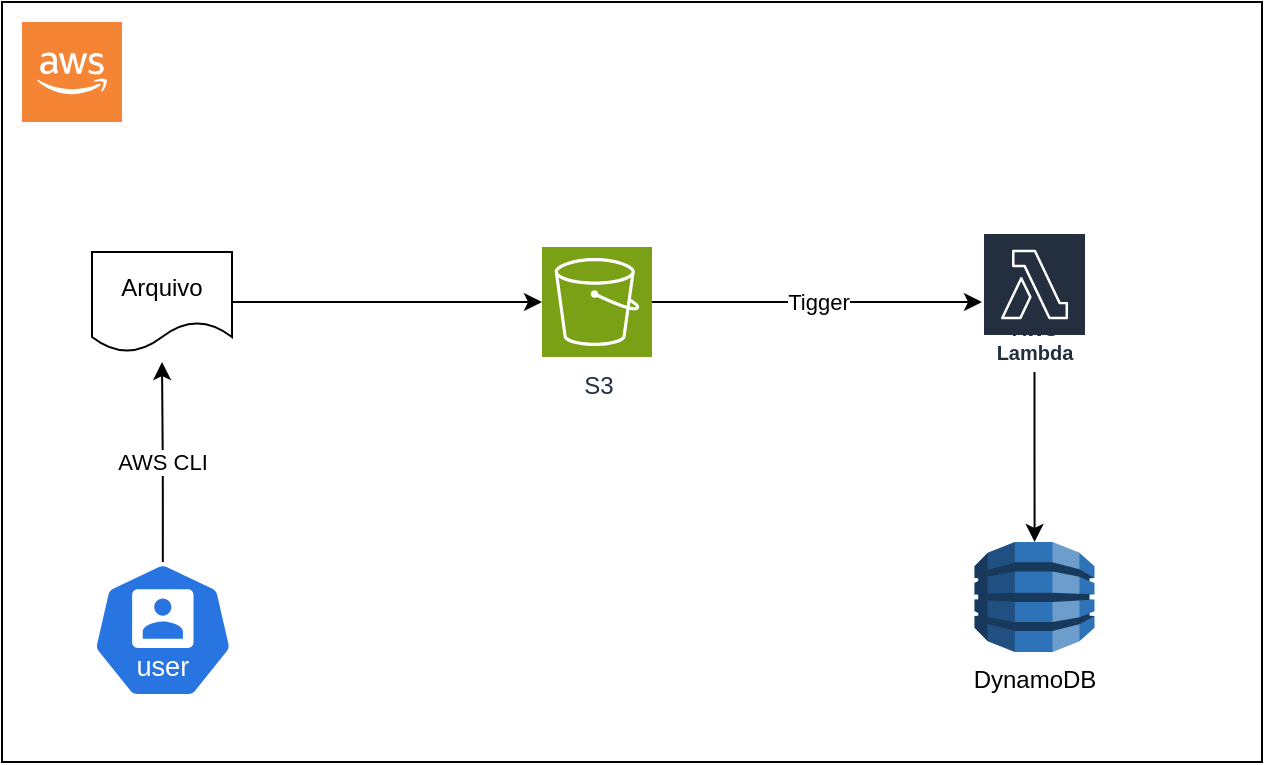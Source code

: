 <mxfile version="28.2.7">
  <diagram name="Page-1" id="sKZhAfvCaaTs_1JVd0Lh">
    <mxGraphModel dx="1345" dy="697" grid="1" gridSize="10" guides="1" tooltips="1" connect="1" arrows="1" fold="1" page="1" pageScale="1" pageWidth="850" pageHeight="1100" math="0" shadow="0">
      <root>
        <mxCell id="0" />
        <mxCell id="1" parent="0" />
        <mxCell id="IsMu4LbE_AeagkzfXSrz-2" value="" style="rounded=0;whiteSpace=wrap;html=1;" vertex="1" parent="1">
          <mxGeometry x="90" y="110" width="630" height="380" as="geometry" />
        </mxCell>
        <mxCell id="IsMu4LbE_AeagkzfXSrz-3" value="" style="outlineConnect=0;dashed=0;verticalLabelPosition=bottom;verticalAlign=top;align=center;html=1;shape=mxgraph.aws3.cloud_2;fillColor=#F58534;gradientColor=none;" vertex="1" parent="1">
          <mxGeometry x="100" y="120" width="50" height="50" as="geometry" />
        </mxCell>
        <mxCell id="IsMu4LbE_AeagkzfXSrz-18" value="Tigger" style="edgeStyle=orthogonalEdgeStyle;rounded=0;orthogonalLoop=1;jettySize=auto;html=1;" edge="1" parent="1" source="IsMu4LbE_AeagkzfXSrz-6" target="IsMu4LbE_AeagkzfXSrz-9">
          <mxGeometry relative="1" as="geometry" />
        </mxCell>
        <mxCell id="IsMu4LbE_AeagkzfXSrz-6" value="S3" style="sketch=0;points=[[0,0,0],[0.25,0,0],[0.5,0,0],[0.75,0,0],[1,0,0],[0,1,0],[0.25,1,0],[0.5,1,0],[0.75,1,0],[1,1,0],[0,0.25,0],[0,0.5,0],[0,0.75,0],[1,0.25,0],[1,0.5,0],[1,0.75,0]];outlineConnect=0;fontColor=#232F3E;fillColor=#7AA116;strokeColor=#ffffff;dashed=0;verticalLabelPosition=bottom;verticalAlign=top;align=center;html=1;fontSize=12;fontStyle=0;aspect=fixed;shape=mxgraph.aws4.resourceIcon;resIcon=mxgraph.aws4.s3;" vertex="1" parent="1">
          <mxGeometry x="360" y="232.5" width="55" height="55" as="geometry" />
        </mxCell>
        <mxCell id="IsMu4LbE_AeagkzfXSrz-30" style="edgeStyle=orthogonalEdgeStyle;rounded=0;orthogonalLoop=1;jettySize=auto;html=1;" edge="1" parent="1" source="IsMu4LbE_AeagkzfXSrz-9" target="IsMu4LbE_AeagkzfXSrz-12">
          <mxGeometry relative="1" as="geometry" />
        </mxCell>
        <mxCell id="IsMu4LbE_AeagkzfXSrz-9" value="AWS Lambda" style="sketch=0;outlineConnect=0;fontColor=#232F3E;gradientColor=none;strokeColor=#ffffff;fillColor=#232F3E;dashed=0;verticalLabelPosition=middle;verticalAlign=bottom;align=center;html=1;whiteSpace=wrap;fontSize=10;fontStyle=1;spacing=3;shape=mxgraph.aws4.productIcon;prIcon=mxgraph.aws4.lambda;" vertex="1" parent="1">
          <mxGeometry x="580" y="225" width="52.5" height="70" as="geometry" />
        </mxCell>
        <mxCell id="IsMu4LbE_AeagkzfXSrz-11" value="" style="aspect=fixed;sketch=0;html=1;dashed=0;whitespace=wrap;verticalLabelPosition=bottom;verticalAlign=top;fillColor=#2875E2;strokeColor=#ffffff;points=[[0.005,0.63,0],[0.1,0.2,0],[0.9,0.2,0],[0.5,0,0],[0.995,0.63,0],[0.72,0.99,0],[0.5,1,0],[0.28,0.99,0]];shape=mxgraph.kubernetes.icon2;kubernetesLabel=1;prIcon=user" vertex="1" parent="1">
          <mxGeometry x="135" y="390" width="70.83" height="68" as="geometry" />
        </mxCell>
        <mxCell id="IsMu4LbE_AeagkzfXSrz-12" value="DynamoDB" style="outlineConnect=0;dashed=0;verticalLabelPosition=bottom;verticalAlign=top;align=center;html=1;shape=mxgraph.aws3.dynamo_db;fillColor=#2E73B8;gradientColor=none;" vertex="1" parent="1">
          <mxGeometry x="576.25" y="380" width="60" height="55" as="geometry" />
        </mxCell>
        <mxCell id="IsMu4LbE_AeagkzfXSrz-14" value="AWS CLI" style="edgeStyle=orthogonalEdgeStyle;rounded=0;orthogonalLoop=1;jettySize=auto;html=1;exitX=0.5;exitY=0;exitDx=0;exitDy=0;exitPerimeter=0;" edge="1" parent="1" source="IsMu4LbE_AeagkzfXSrz-11">
          <mxGeometry relative="1" as="geometry">
            <mxPoint x="170" y="290" as="targetPoint" />
          </mxGeometry>
        </mxCell>
        <mxCell id="IsMu4LbE_AeagkzfXSrz-29" style="edgeStyle=orthogonalEdgeStyle;rounded=0;orthogonalLoop=1;jettySize=auto;html=1;" edge="1" parent="1" source="IsMu4LbE_AeagkzfXSrz-28" target="IsMu4LbE_AeagkzfXSrz-6">
          <mxGeometry relative="1" as="geometry" />
        </mxCell>
        <mxCell id="IsMu4LbE_AeagkzfXSrz-28" value="Arquivo" style="shape=document;whiteSpace=wrap;html=1;boundedLbl=1;" vertex="1" parent="1">
          <mxGeometry x="135" y="235" width="70" height="50" as="geometry" />
        </mxCell>
      </root>
    </mxGraphModel>
  </diagram>
</mxfile>
